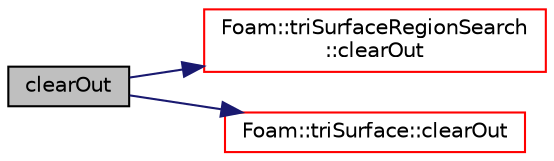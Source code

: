 digraph "clearOut"
{
  bgcolor="transparent";
  edge [fontname="Helvetica",fontsize="10",labelfontname="Helvetica",labelfontsize="10"];
  node [fontname="Helvetica",fontsize="10",shape=record];
  rankdir="LR";
  Node1 [label="clearOut",height=0.2,width=0.4,color="black", fillcolor="grey75", style="filled", fontcolor="black"];
  Node1 -> Node2 [color="midnightblue",fontsize="10",style="solid",fontname="Helvetica"];
  Node2 [label="Foam::triSurfaceRegionSearch\l::clearOut",height=0.2,width=0.4,color="red",URL="$a02784.html#af320697688df08f1438d37a86bcaf25d",tooltip="Clear storage. "];
  Node1 -> Node3 [color="midnightblue",fontsize="10",style="solid",fontname="Helvetica"];
  Node3 [label="Foam::triSurface::clearOut",height=0.2,width=0.4,color="red",URL="$a02776.html#af320697688df08f1438d37a86bcaf25d"];
}
